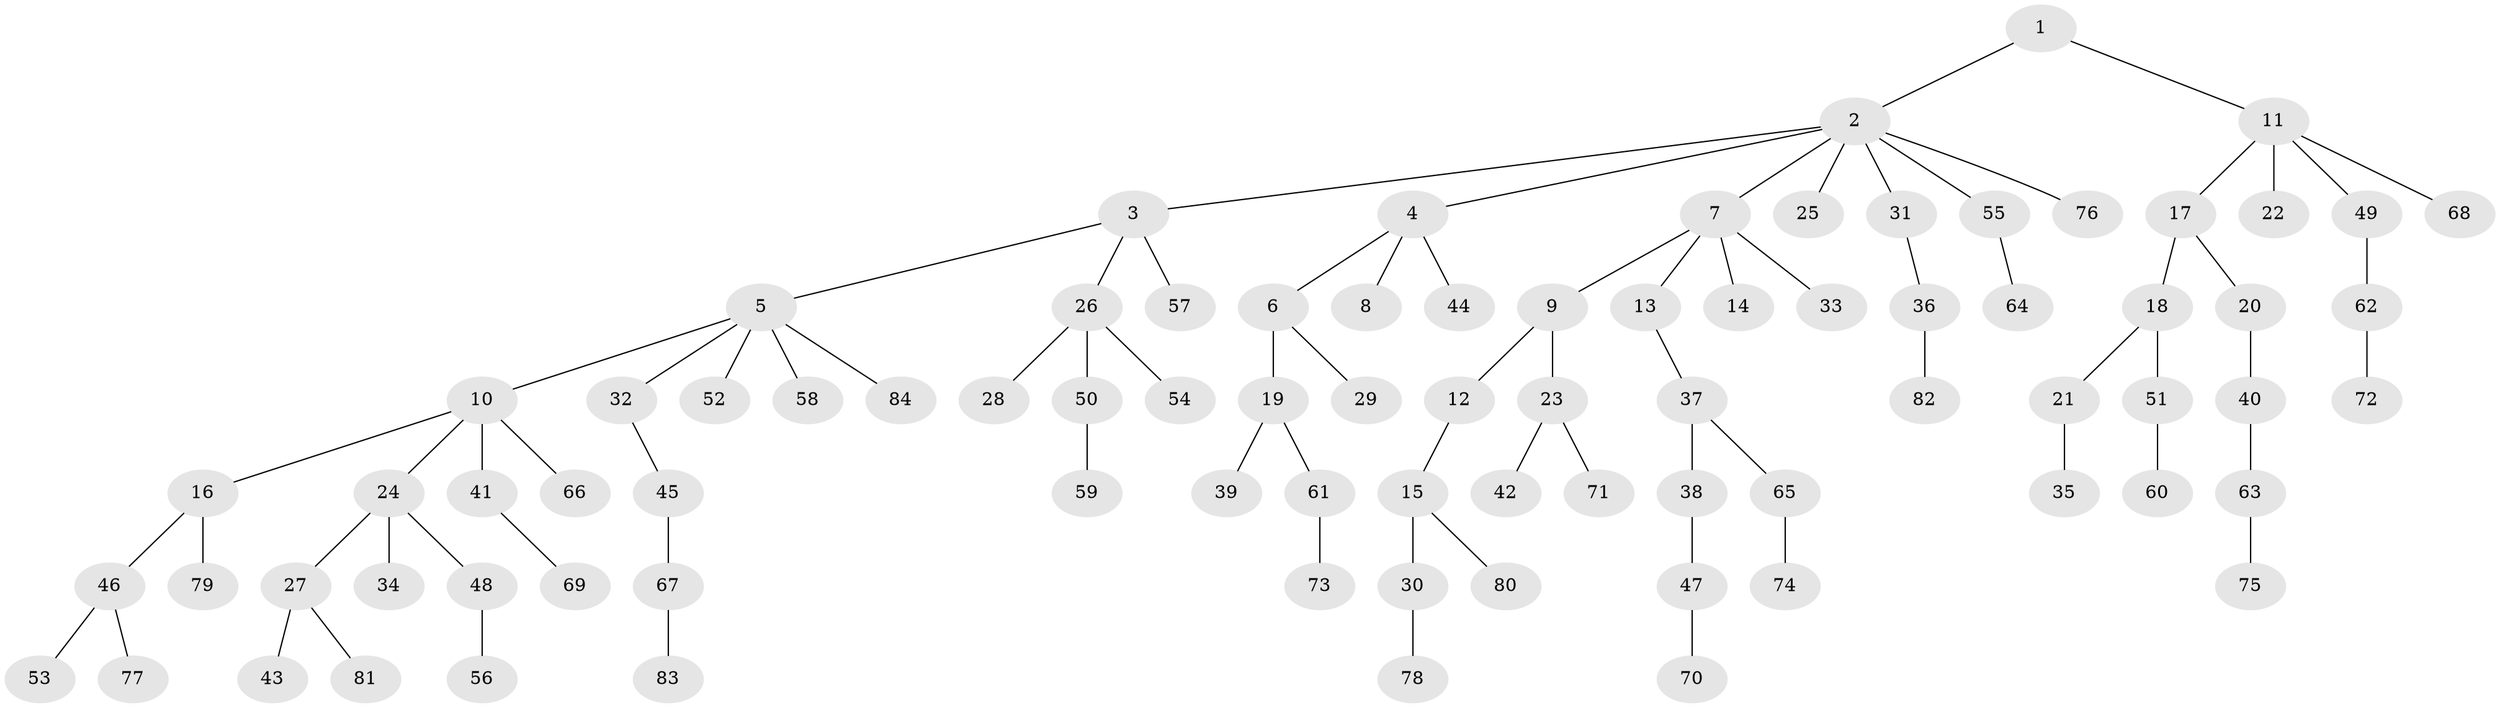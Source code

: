 // Generated by graph-tools (version 1.1) at 2025/15/03/09/25 04:15:39]
// undirected, 84 vertices, 83 edges
graph export_dot {
graph [start="1"]
  node [color=gray90,style=filled];
  1;
  2;
  3;
  4;
  5;
  6;
  7;
  8;
  9;
  10;
  11;
  12;
  13;
  14;
  15;
  16;
  17;
  18;
  19;
  20;
  21;
  22;
  23;
  24;
  25;
  26;
  27;
  28;
  29;
  30;
  31;
  32;
  33;
  34;
  35;
  36;
  37;
  38;
  39;
  40;
  41;
  42;
  43;
  44;
  45;
  46;
  47;
  48;
  49;
  50;
  51;
  52;
  53;
  54;
  55;
  56;
  57;
  58;
  59;
  60;
  61;
  62;
  63;
  64;
  65;
  66;
  67;
  68;
  69;
  70;
  71;
  72;
  73;
  74;
  75;
  76;
  77;
  78;
  79;
  80;
  81;
  82;
  83;
  84;
  1 -- 2;
  1 -- 11;
  2 -- 3;
  2 -- 4;
  2 -- 7;
  2 -- 25;
  2 -- 31;
  2 -- 55;
  2 -- 76;
  3 -- 5;
  3 -- 26;
  3 -- 57;
  4 -- 6;
  4 -- 8;
  4 -- 44;
  5 -- 10;
  5 -- 32;
  5 -- 52;
  5 -- 58;
  5 -- 84;
  6 -- 19;
  6 -- 29;
  7 -- 9;
  7 -- 13;
  7 -- 14;
  7 -- 33;
  9 -- 12;
  9 -- 23;
  10 -- 16;
  10 -- 24;
  10 -- 41;
  10 -- 66;
  11 -- 17;
  11 -- 22;
  11 -- 49;
  11 -- 68;
  12 -- 15;
  13 -- 37;
  15 -- 30;
  15 -- 80;
  16 -- 46;
  16 -- 79;
  17 -- 18;
  17 -- 20;
  18 -- 21;
  18 -- 51;
  19 -- 39;
  19 -- 61;
  20 -- 40;
  21 -- 35;
  23 -- 42;
  23 -- 71;
  24 -- 27;
  24 -- 34;
  24 -- 48;
  26 -- 28;
  26 -- 50;
  26 -- 54;
  27 -- 43;
  27 -- 81;
  30 -- 78;
  31 -- 36;
  32 -- 45;
  36 -- 82;
  37 -- 38;
  37 -- 65;
  38 -- 47;
  40 -- 63;
  41 -- 69;
  45 -- 67;
  46 -- 53;
  46 -- 77;
  47 -- 70;
  48 -- 56;
  49 -- 62;
  50 -- 59;
  51 -- 60;
  55 -- 64;
  61 -- 73;
  62 -- 72;
  63 -- 75;
  65 -- 74;
  67 -- 83;
}
